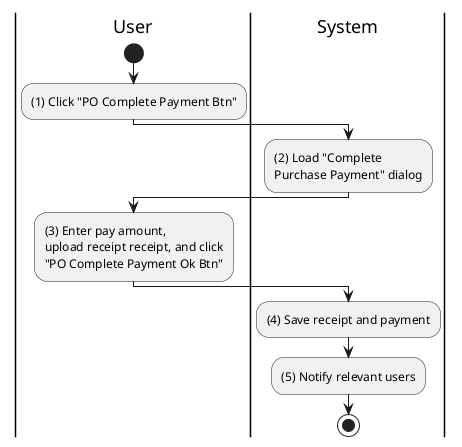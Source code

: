 @startuml purchase-order-complete-payment
|u|User
|s|System

|u|
start
:(1) Click "PO Complete Payment Btn";

|s|
:(2) Load "Complete\nPurchase Payment" dialog;

|u|
:(3) Enter pay amount,\nupload receipt receipt, and click\n"PO Complete Payment Ok Btn";

|s|
:(4) Save receipt and payment;
:(5) Notify relevant users;
stop
@enduml